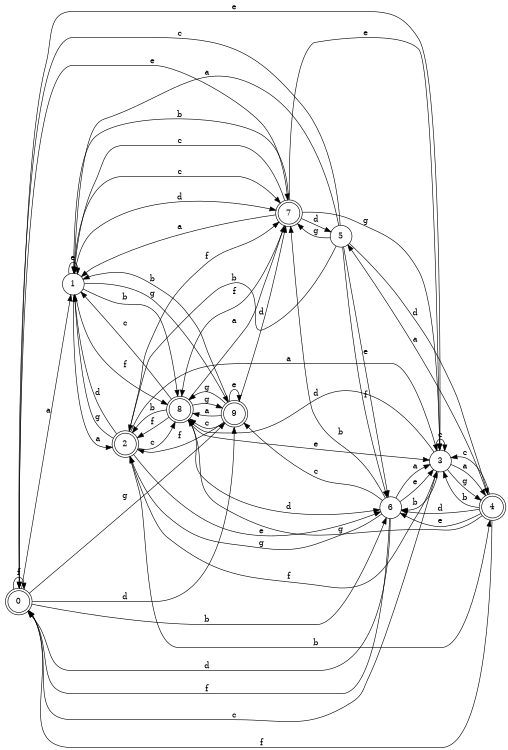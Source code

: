 digraph n8_9 {
__start0 [label="" shape="none"];

rankdir=LR;
size="8,5";

s0 [style="rounded,filled", color="black", fillcolor="white" shape="doublecircle", label="0"];
s1 [style="filled", color="black", fillcolor="white" shape="circle", label="1"];
s2 [style="rounded,filled", color="black", fillcolor="white" shape="doublecircle", label="2"];
s3 [style="filled", color="black", fillcolor="white" shape="circle", label="3"];
s4 [style="rounded,filled", color="black", fillcolor="white" shape="doublecircle", label="4"];
s5 [style="filled", color="black", fillcolor="white" shape="circle", label="5"];
s6 [style="filled", color="black", fillcolor="white" shape="circle", label="6"];
s7 [style="rounded,filled", color="black", fillcolor="white" shape="doublecircle", label="7"];
s8 [style="rounded,filled", color="black", fillcolor="white" shape="doublecircle", label="8"];
s9 [style="rounded,filled", color="black", fillcolor="white" shape="doublecircle", label="9"];
s0 -> s1 [label="a"];
s0 -> s6 [label="b"];
s0 -> s3 [label="c"];
s0 -> s9 [label="d"];
s0 -> s7 [label="e"];
s0 -> s0 [label="f"];
s0 -> s9 [label="g"];
s1 -> s2 [label="a"];
s1 -> s8 [label="b"];
s1 -> s7 [label="c"];
s1 -> s7 [label="d"];
s1 -> s1 [label="e"];
s1 -> s8 [label="f"];
s1 -> s9 [label="g"];
s2 -> s3 [label="a"];
s2 -> s4 [label="b"];
s2 -> s8 [label="c"];
s2 -> s1 [label="d"];
s2 -> s6 [label="e"];
s2 -> s7 [label="f"];
s2 -> s1 [label="g"];
s3 -> s4 [label="a"];
s3 -> s6 [label="b"];
s3 -> s3 [label="c"];
s3 -> s8 [label="d"];
s3 -> s0 [label="e"];
s3 -> s2 [label="f"];
s3 -> s4 [label="g"];
s4 -> s5 [label="a"];
s4 -> s3 [label="b"];
s4 -> s3 [label="c"];
s4 -> s6 [label="d"];
s4 -> s6 [label="e"];
s4 -> s0 [label="f"];
s4 -> s8 [label="g"];
s5 -> s1 [label="a"];
s5 -> s2 [label="b"];
s5 -> s0 [label="c"];
s5 -> s4 [label="d"];
s5 -> s6 [label="e"];
s5 -> s6 [label="f"];
s5 -> s7 [label="g"];
s6 -> s3 [label="a"];
s6 -> s7 [label="b"];
s6 -> s9 [label="c"];
s6 -> s0 [label="d"];
s6 -> s3 [label="e"];
s6 -> s0 [label="f"];
s6 -> s2 [label="g"];
s7 -> s1 [label="a"];
s7 -> s1 [label="b"];
s7 -> s1 [label="c"];
s7 -> s5 [label="d"];
s7 -> s3 [label="e"];
s7 -> s8 [label="f"];
s7 -> s3 [label="g"];
s8 -> s7 [label="a"];
s8 -> s2 [label="b"];
s8 -> s1 [label="c"];
s8 -> s6 [label="d"];
s8 -> s3 [label="e"];
s8 -> s2 [label="f"];
s8 -> s9 [label="g"];
s9 -> s8 [label="a"];
s9 -> s1 [label="b"];
s9 -> s8 [label="c"];
s9 -> s7 [label="d"];
s9 -> s9 [label="e"];
s9 -> s2 [label="f"];
s9 -> s8 [label="g"];

}